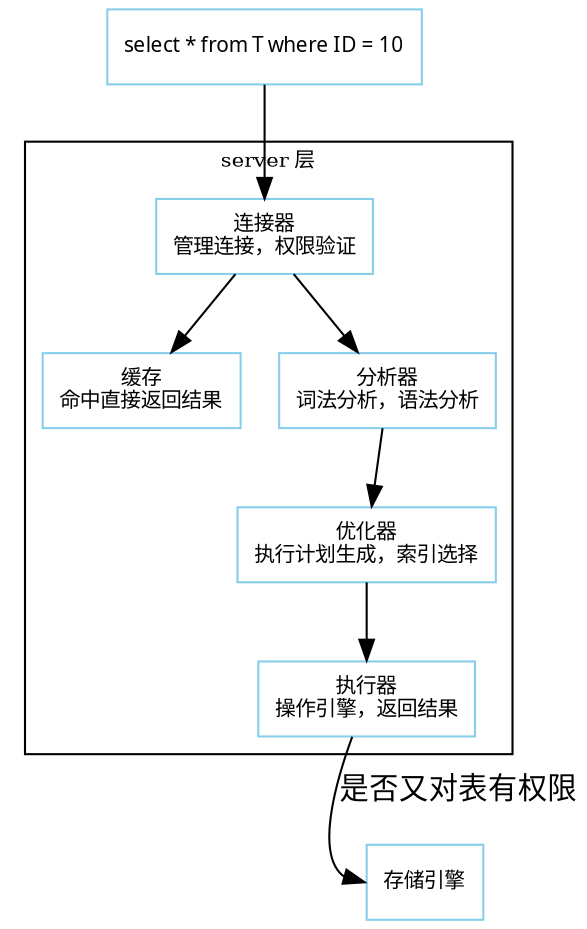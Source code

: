 digraph sql{
    fontsize = 10
    node [fontname = "Verdana", fontsize = 10, color="skyblue", shape="record"];
    sql [label="select * from T where ID = 10" comment="注释"]
    subgraph cluster0 {
        label = "server 层";
        conn [label="连接器\n管理连接，权限验证"]
        cache [label="缓存\n命中直接返回结果"]
        analyzer [label="分析器\n词法分析，语法分析"]
        optimizer [label="优化器\n执行计划生成，索引选择"]
        actuator [label="执行器\n操作引擎，返回结果"]
    }
    engine [label="存储引擎"]
    
    sql -> conn -> {cache, analyzer}
    analyzer -> optimizer -> actuator
    
    actuator -> engine:w [label="是否又对表有权限"]
}